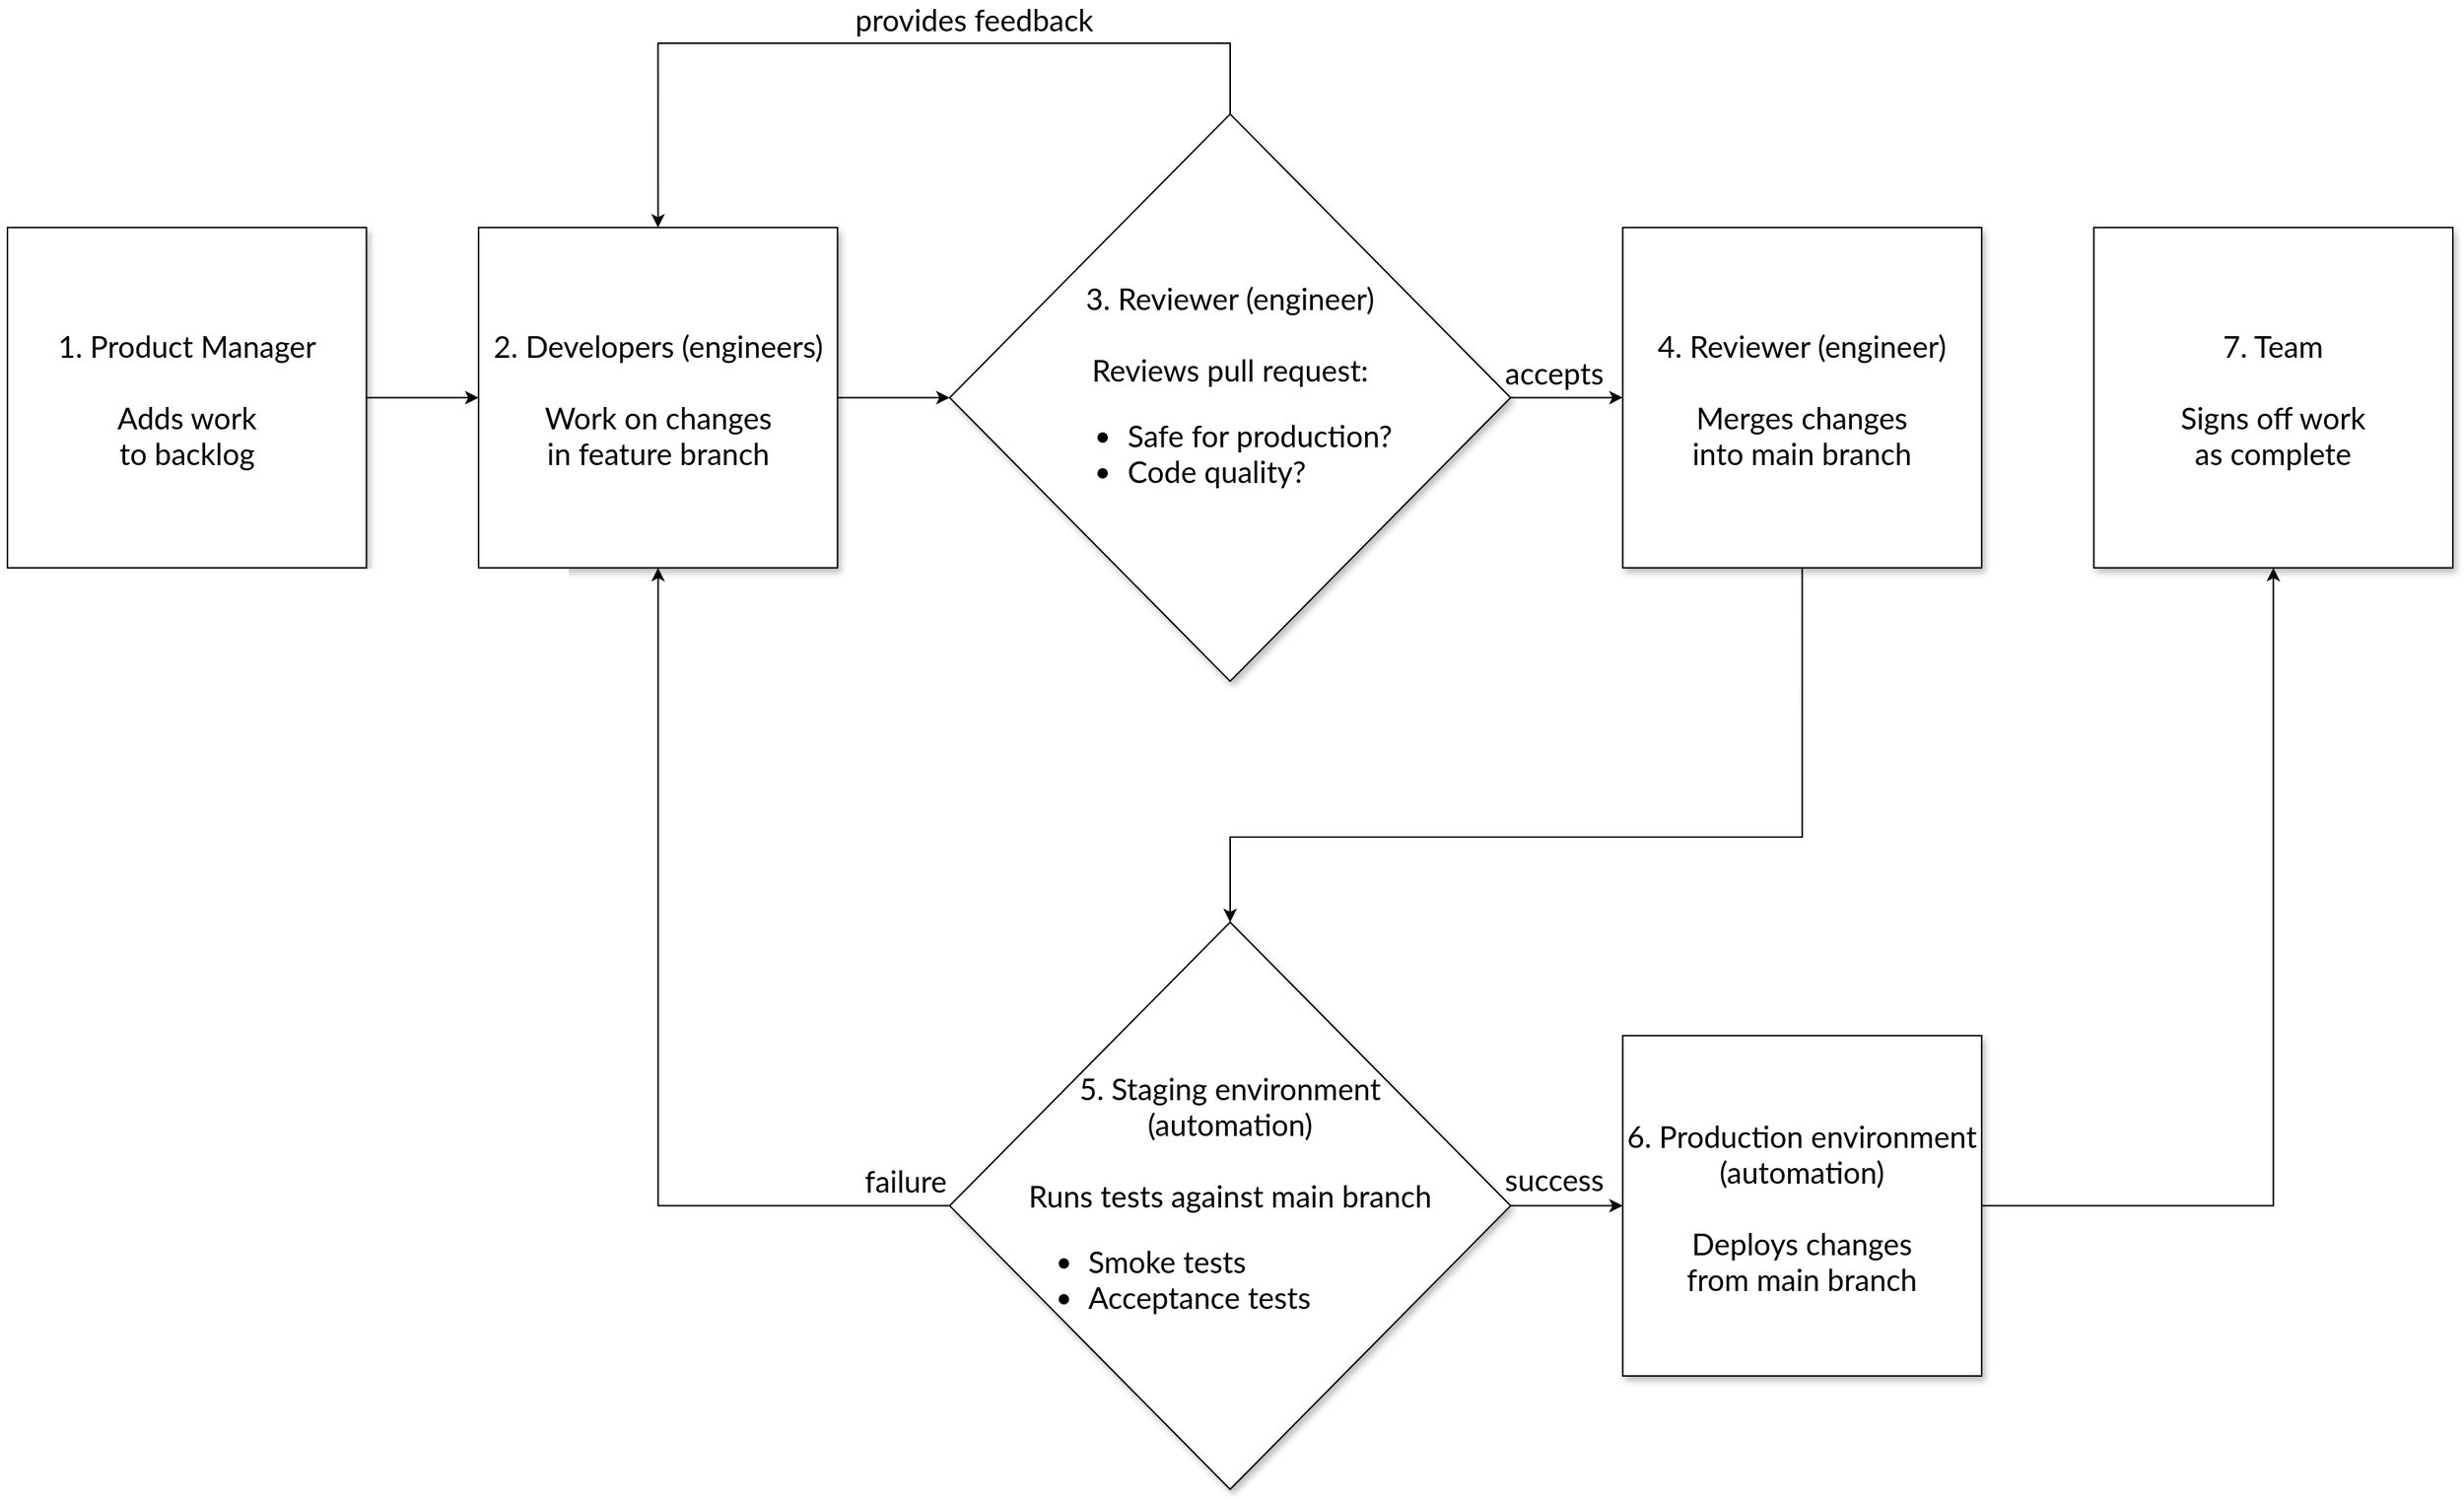 <mxfile version="13.10.6" type="google"><diagram id="kmNawrwnU9wzLAwYwH-Q" name="Page-1"><mxGraphModel dx="1818" dy="1032" grid="1" gridSize="10" guides="1" tooltips="1" connect="1" arrows="1" fold="1" page="1" pageScale="1" pageWidth="1654" pageHeight="1169" math="0" shadow="0"><root><mxCell id="0"/><mxCell id="1" parent="0"/><mxCell id="zBf2dQXIRguETvVMA5kX-1" value="" style="group;fontSize=20;" parent="1" vertex="1" connectable="0"><mxGeometry x="10" y="240" width="1640" height="970" as="geometry"/></mxCell><mxCell id="7Vw6yywApD6B98Y-LivF-3" value="&lt;div style=&quot;font-size: 20px;&quot;&gt;1. Product Manager&lt;/div&gt;&lt;div style=&quot;font-size: 20px;&quot;&gt;&lt;br style=&quot;font-size: 20px;&quot;&gt;&lt;/div&gt;&lt;div style=&quot;font-size: 20px;&quot;&gt;Adds work &lt;br style=&quot;font-size: 20px;&quot;&gt;&lt;/div&gt;&lt;div style=&quot;font-size: 20px;&quot;&gt;to backlog&lt;br style=&quot;font-size: 20px;&quot;&gt;&lt;/div&gt;" style="whiteSpace=wrap;html=1;glass=0;shadow=1;fontSize=20;fontFamily=Lato;fontSource=https%3A%2F%2Ffonts.googleapis.com%2Fcss%3Ffamily%3DLato;sketch=0;" parent="zBf2dQXIRguETvVMA5kX-1" vertex="1"><mxGeometry y="123.627" width="240.734" height="228.235" as="geometry"/></mxCell><mxCell id="7Vw6yywApD6B98Y-LivF-4" value="&lt;div style=&quot;font-size: 20px;&quot;&gt;2. Developers (engineers)&lt;br style=&quot;font-size: 20px;&quot;&gt;&lt;/div&gt;&lt;div style=&quot;font-size: 20px;&quot;&gt;&lt;br style=&quot;font-size: 20px;&quot;&gt;&lt;/div&gt;&lt;div style=&quot;font-size: 20px;&quot;&gt;Work on changes &lt;br style=&quot;font-size: 20px;&quot;&gt;&lt;/div&gt;&lt;div style=&quot;font-size: 20px;&quot;&gt;in feature branch&lt;br style=&quot;font-size: 20px;&quot;&gt;&lt;/div&gt;" style="whiteSpace=wrap;html=1;shadow=1;fontSize=20;fontFamily=Lato;fontSource=https%3A%2F%2Ffonts.googleapis.com%2Fcss%3Ffamily%3DLato;sketch=0;" parent="zBf2dQXIRguETvVMA5kX-1" vertex="1"><mxGeometry x="315.963" y="123.627" width="240.734" height="228.235" as="geometry"/></mxCell><mxCell id="7Vw6yywApD6B98Y-LivF-8" value="" style="edgeStyle=orthogonalEdgeStyle;orthogonalLoop=1;jettySize=auto;html=1;fontSize=20;fontFamily=Lato;fontSource=https%3A%2F%2Ffonts.googleapis.com%2Fcss%3Ffamily%3DLato;" parent="zBf2dQXIRguETvVMA5kX-1" source="7Vw6yywApD6B98Y-LivF-3" target="7Vw6yywApD6B98Y-LivF-4" edge="1"><mxGeometry relative="1" as="geometry"/></mxCell><mxCell id="7Vw6yywApD6B98Y-LivF-12" value="" style="edgeStyle=orthogonalEdgeStyle;orthogonalLoop=1;jettySize=auto;html=1;entryX=0.5;entryY=0;entryDx=0;entryDy=0;exitX=0.5;exitY=0;exitDx=0;exitDy=0;labelBorderColor=#000000;fontSize=20;fontFamily=Lato;fontSource=https%3A%2F%2Ffonts.googleapis.com%2Fcss%3Ffamily%3DLato;rounded=0;" parent="zBf2dQXIRguETvVMA5kX-1" source="7Vw6yywApD6B98Y-LivF-6" target="7Vw6yywApD6B98Y-LivF-4" edge="1"><mxGeometry relative="1" as="geometry"><Array as="points"><mxPoint x="820"/><mxPoint x="436.33"/></Array></mxGeometry></mxCell><mxCell id="7Vw6yywApD6B98Y-LivF-13" value="&lt;div style=&quot;font-size: 20px;&quot; align=&quot;center&quot;&gt;provides feedback&lt;/div&gt;" style="edgeLabel;html=1;align=center;verticalAlign=bottom;resizable=0;points=[];labelBorderColor=none;spacingTop=0;spacingBottom=0;spacingLeft=0;spacingRight=0;spacing=5;fontSize=20;fontFamily=Lato;fontSource=https%3A%2F%2Ffonts.googleapis.com%2Fcss%3Ffamily%3DLato;shadow=1;labelBackgroundColor=none;" parent="7Vw6yywApD6B98Y-LivF-12" vertex="1" connectable="0"><mxGeometry x="0.135" y="-2" relative="1" as="geometry"><mxPoint x="95" y="2" as="offset"/></mxGeometry></mxCell><mxCell id="7Vw6yywApD6B98Y-LivF-6" value="&lt;div style=&quot;font-size: 20px;&quot;&gt;3. Reviewer (engineer)&lt;/div&gt;&lt;div style=&quot;font-size: 20px;&quot;&gt;&lt;br style=&quot;font-size: 20px;&quot;&gt;&lt;/div&gt;&lt;div style=&quot;font-size: 20px;&quot;&gt;Reviews pull request:&lt;/div&gt;&lt;div style=&quot;font-size: 20px;&quot; align=&quot;left&quot;&gt;&lt;ul style=&quot;font-size: 20px;&quot;&gt;&lt;li style=&quot;font-size: 20px;&quot;&gt;Safe for production?&lt;/li&gt;&lt;li style=&quot;font-size: 20px;&quot;&gt;Code quality?&lt;br style=&quot;font-size: 20px;&quot;&gt;&lt;/li&gt;&lt;/ul&gt;&lt;/div&gt;" style="rhombus;whiteSpace=wrap;html=1;align=center;shadow=1;fontSize=20;fontFamily=Lato;fontSource=https%3A%2F%2Ffonts.googleapis.com%2Fcss%3Ffamily%3DLato;sketch=0;" parent="zBf2dQXIRguETvVMA5kX-1" vertex="1"><mxGeometry x="631.927" y="47.549" width="376.147" height="380.392" as="geometry"/></mxCell><mxCell id="7Vw6yywApD6B98Y-LivF-9" value="" style="edgeStyle=orthogonalEdgeStyle;orthogonalLoop=1;jettySize=auto;html=1;fontSize=20;fontFamily=Lato;fontSource=https%3A%2F%2Ffonts.googleapis.com%2Fcss%3Ffamily%3DLato;" parent="zBf2dQXIRguETvVMA5kX-1" source="7Vw6yywApD6B98Y-LivF-4" target="7Vw6yywApD6B98Y-LivF-6" edge="1"><mxGeometry relative="1" as="geometry"/></mxCell><mxCell id="7Vw6yywApD6B98Y-LivF-7" value="&lt;div style=&quot;font-size: 20px;&quot;&gt;4. Reviewer (engineer)&lt;br style=&quot;font-size: 20px;&quot;&gt;&lt;/div&gt;&lt;div style=&quot;font-size: 20px;&quot;&gt;&lt;br style=&quot;font-size: 20px;&quot;&gt;&lt;/div&gt;&lt;div style=&quot;font-size: 20px;&quot;&gt;Merges changes&lt;/div&gt;&lt;div style=&quot;font-size: 20px;&quot;&gt;into main branch&lt;br style=&quot;font-size: 20px;&quot;&gt;&lt;/div&gt;" style="whiteSpace=wrap;html=1;shadow=1;fontSize=20;fontFamily=Lato;fontSource=https%3A%2F%2Ffonts.googleapis.com%2Fcss%3Ffamily%3DLato;sketch=0;" parent="zBf2dQXIRguETvVMA5kX-1" vertex="1"><mxGeometry x="1083.303" y="123.627" width="240.734" height="228.235" as="geometry"/></mxCell><mxCell id="7Vw6yywApD6B98Y-LivF-10" value="" style="edgeStyle=orthogonalEdgeStyle;orthogonalLoop=1;jettySize=auto;html=1;fontSize=20;fontFamily=Lato;fontSource=https%3A%2F%2Ffonts.googleapis.com%2Fcss%3Ffamily%3DLato;" parent="zBf2dQXIRguETvVMA5kX-1" source="7Vw6yywApD6B98Y-LivF-6" target="7Vw6yywApD6B98Y-LivF-7" edge="1"><mxGeometry relative="1" as="geometry"><Array as="points"><mxPoint x="1038.165" y="237.745"/><mxPoint x="1038.165" y="237.745"/></Array></mxGeometry></mxCell><mxCell id="7Vw6yywApD6B98Y-LivF-24" value="accepts" style="edgeLabel;html=1;align=center;verticalAlign=bottom;resizable=0;points=[];fontSize=20;labelBorderColor=none;spacing=5;fontFamily=Lato;fontSource=https%3A%2F%2Ffonts.googleapis.com%2Fcss%3Ffamily%3DLato;labelBackgroundColor=none;" parent="7Vw6yywApD6B98Y-LivF-10" vertex="1" connectable="0"><mxGeometry x="-0.288" y="1" relative="1" as="geometry"><mxPoint x="2" y="1" as="offset"/></mxGeometry></mxCell><mxCell id="7Vw6yywApD6B98Y-LivF-18" style="edgeStyle=orthogonalEdgeStyle;orthogonalLoop=1;jettySize=auto;html=1;exitX=0;exitY=0.5;exitDx=0;exitDy=0;fontSize=20;fontFamily=Lato;fontSource=https%3A%2F%2Ffonts.googleapis.com%2Fcss%3Ffamily%3DLato;rounded=0;" parent="zBf2dQXIRguETvVMA5kX-1" source="7Vw6yywApD6B98Y-LivF-15" target="7Vw6yywApD6B98Y-LivF-4" edge="1"><mxGeometry relative="1" as="geometry"/></mxCell><mxCell id="7Vw6yywApD6B98Y-LivF-19" value="failure" style="edgeLabel;html=1;align=center;verticalAlign=bottom;resizable=0;points=[];fontSize=20;labelBorderColor=none;spacing=5;fontFamily=Lato;fontSource=https%3A%2F%2Ffonts.googleapis.com%2Fcss%3Ffamily%3DLato;labelBackgroundColor=none;" parent="7Vw6yywApD6B98Y-LivF-18" vertex="1" connectable="0"><mxGeometry x="-0.746" y="-2" relative="1" as="geometry"><mxPoint x="49.16" y="1.99" as="offset"/></mxGeometry></mxCell><mxCell id="7Vw6yywApD6B98Y-LivF-15" value="&lt;div style=&quot;font-size: 20px;&quot;&gt;5. Staging environment&lt;/div&gt;&lt;div style=&quot;font-size: 20px;&quot;&gt;(automation)&lt;br style=&quot;font-size: 20px;&quot;&gt;&lt;/div&gt;&lt;div style=&quot;font-size: 20px;&quot;&gt;&lt;br style=&quot;font-size: 20px;&quot;&gt;&lt;/div&gt;&lt;div style=&quot;font-size: 20px;&quot;&gt;Runs tests against main branch&lt;br style=&quot;font-size: 20px;&quot;&gt;&lt;/div&gt;&lt;div style=&quot;font-size: 20px;&quot; align=&quot;left&quot;&gt;&lt;ul style=&quot;font-size: 20px;&quot;&gt;&lt;li style=&quot;font-size: 20px;&quot;&gt;Smoke tests&lt;br style=&quot;font-size: 20px;&quot;&gt;&lt;/li&gt;&lt;li style=&quot;font-size: 20px;&quot;&gt;Acceptance tests&lt;br style=&quot;font-size: 20px;&quot;&gt;&lt;/li&gt;&lt;/ul&gt;&lt;/div&gt;" style="rhombus;whiteSpace=wrap;html=1;align=center;shadow=1;fontSize=20;fontFamily=Lato;fontSource=https%3A%2F%2Ffonts.googleapis.com%2Fcss%3Ffamily%3DLato;sketch=0;" parent="zBf2dQXIRguETvVMA5kX-1" vertex="1"><mxGeometry x="631.927" y="589.608" width="376.147" height="380.392" as="geometry"/></mxCell><mxCell id="7Vw6yywApD6B98Y-LivF-17" style="edgeStyle=orthogonalEdgeStyle;orthogonalLoop=1;jettySize=auto;html=1;exitX=0.5;exitY=1;exitDx=0;exitDy=0;entryX=0.5;entryY=0;entryDx=0;entryDy=0;fontSize=20;fontFamily=Lato;fontSource=https%3A%2F%2Ffonts.googleapis.com%2Fcss%3Ffamily%3DLato;rounded=0;" parent="zBf2dQXIRguETvVMA5kX-1" source="7Vw6yywApD6B98Y-LivF-7" target="7Vw6yywApD6B98Y-LivF-15" edge="1"><mxGeometry relative="1" as="geometry"><Array as="points"><mxPoint x="1173.578" y="532.549"/><mxPoint x="804.954" y="532.549"/></Array></mxGeometry></mxCell><mxCell id="7Vw6yywApD6B98Y-LivF-20" value="&lt;div style=&quot;font-size: 20px;&quot;&gt;6. Production environment&lt;/div&gt;&lt;div style=&quot;font-size: 20px;&quot;&gt;(automation)&lt;/div&gt;&lt;div style=&quot;font-size: 20px;&quot;&gt;&lt;br style=&quot;font-size: 20px;&quot;&gt;&lt;/div&gt;&lt;div style=&quot;font-size: 20px;&quot;&gt;Deploys changes&lt;/div&gt;&lt;div style=&quot;font-size: 20px;&quot;&gt;from main branch&lt;br style=&quot;font-size: 20px;&quot;&gt;&lt;/div&gt;" style="whiteSpace=wrap;html=1;shadow=1;fontSize=20;fontFamily=Lato;fontSource=https%3A%2F%2Ffonts.googleapis.com%2Fcss%3Ffamily%3DLato;sketch=0;" parent="zBf2dQXIRguETvVMA5kX-1" vertex="1"><mxGeometry x="1083.303" y="665.686" width="240.734" height="228.235" as="geometry"/></mxCell><mxCell id="7Vw6yywApD6B98Y-LivF-21" value="" style="edgeStyle=orthogonalEdgeStyle;orthogonalLoop=1;jettySize=auto;html=1;fontSize=20;fontFamily=Lato;fontSource=https%3A%2F%2Ffonts.googleapis.com%2Fcss%3Ffamily%3DLato;" parent="zBf2dQXIRguETvVMA5kX-1" source="7Vw6yywApD6B98Y-LivF-15" target="7Vw6yywApD6B98Y-LivF-20" edge="1"><mxGeometry relative="1" as="geometry"/></mxCell><mxCell id="7Vw6yywApD6B98Y-LivF-25" value="success" style="edgeLabel;html=1;align=center;verticalAlign=bottom;resizable=0;points=[];fontSize=20;spacing=5;labelBorderColor=none;fontFamily=Lato;fontSource=https%3A%2F%2Ffonts.googleapis.com%2Fcss%3Ffamily%3DLato;labelBackgroundColor=none;" parent="7Vw6yywApD6B98Y-LivF-21" vertex="1" connectable="0"><mxGeometry x="-0.224" y="1" relative="1" as="geometry"><mxPoint as="offset"/></mxGeometry></mxCell><mxCell id="7Vw6yywApD6B98Y-LivF-22" value="&lt;div style=&quot;font-size: 20px;&quot;&gt;7. Team&lt;br style=&quot;font-size: 20px;&quot;&gt;&lt;/div&gt;&lt;div style=&quot;font-size: 20px;&quot;&gt;&lt;br style=&quot;font-size: 20px;&quot;&gt;&lt;/div&gt;&lt;div style=&quot;font-size: 20px;&quot;&gt;Signs off work&lt;/div&gt;&lt;div style=&quot;font-size: 20px;&quot;&gt;as complete&lt;br style=&quot;font-size: 20px;&quot;&gt;&lt;/div&gt;" style="whiteSpace=wrap;html=1;shadow=1;fontSize=20;fontFamily=Lato;fontSource=https%3A%2F%2Ffonts.googleapis.com%2Fcss%3Ffamily%3DLato;sketch=0;" parent="zBf2dQXIRguETvVMA5kX-1" vertex="1"><mxGeometry x="1399.266" y="123.627" width="240.734" height="228.235" as="geometry"/></mxCell><mxCell id="7Vw6yywApD6B98Y-LivF-23" style="edgeStyle=orthogonalEdgeStyle;orthogonalLoop=1;jettySize=auto;html=1;exitX=1;exitY=0.5;exitDx=0;exitDy=0;fontSize=20;fontFamily=Lato;fontSource=https%3A%2F%2Ffonts.googleapis.com%2Fcss%3Ffamily%3DLato;rounded=0;" parent="zBf2dQXIRguETvVMA5kX-1" source="7Vw6yywApD6B98Y-LivF-20" target="7Vw6yywApD6B98Y-LivF-22" edge="1"><mxGeometry relative="1" as="geometry"/></mxCell></root></mxGraphModel></diagram></mxfile>